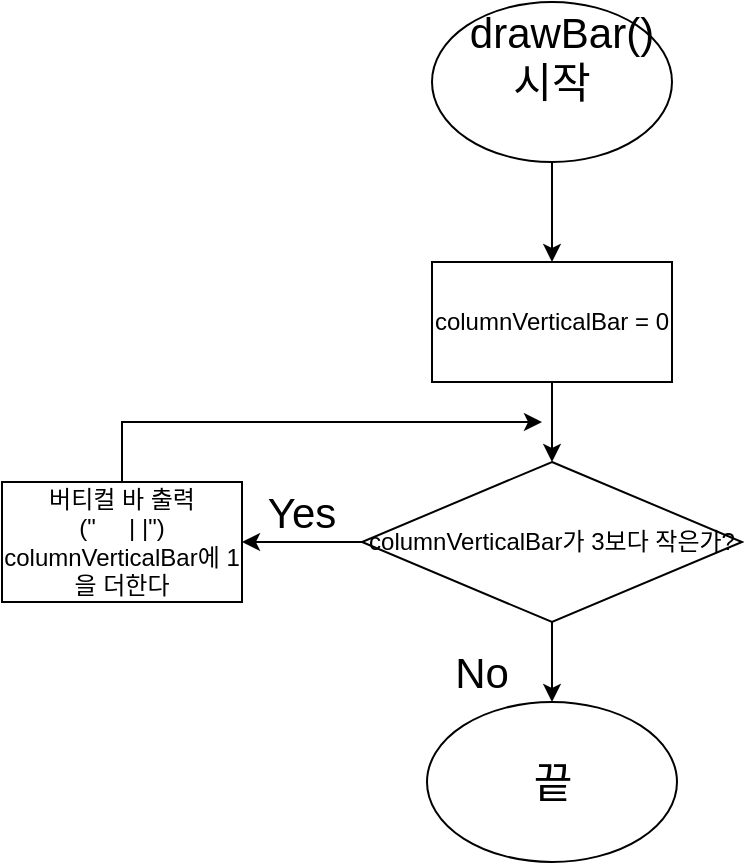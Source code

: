 <mxfile version="20.8.22" type="device"><diagram name="페이지-1" id="ii_I93XlO2d5I6jpUbsY"><mxGraphModel dx="580" dy="527" grid="1" gridSize="10" guides="1" tooltips="1" connect="1" arrows="1" fold="1" page="1" pageScale="1" pageWidth="827" pageHeight="1169" math="0" shadow="0"><root><mxCell id="0"/><mxCell id="1" parent="0"/><mxCell id="Cg0wGg8eI438rQJsVRyj-12" value="" style="edgeStyle=orthogonalEdgeStyle;rounded=0;orthogonalLoop=1;jettySize=auto;html=1;fontSize=21;" edge="1" parent="1" source="Cg0wGg8eI438rQJsVRyj-1" target="Cg0wGg8eI438rQJsVRyj-5"><mxGeometry relative="1" as="geometry"/></mxCell><mxCell id="Cg0wGg8eI438rQJsVRyj-1" value="&lt;span style=&quot;font-size: 21px;&quot;&gt;시작&lt;/span&gt;" style="ellipse;whiteSpace=wrap;html=1;" vertex="1" parent="1"><mxGeometry x="275" y="10" width="120" height="80" as="geometry"/></mxCell><mxCell id="Cg0wGg8eI438rQJsVRyj-18" value="" style="edgeStyle=orthogonalEdgeStyle;rounded=0;orthogonalLoop=1;jettySize=auto;html=1;fontSize=21;" edge="1" parent="1" source="Cg0wGg8eI438rQJsVRyj-5" target="Cg0wGg8eI438rQJsVRyj-16"><mxGeometry relative="1" as="geometry"/></mxCell><mxCell id="Cg0wGg8eI438rQJsVRyj-5" value="columnVerticalBar = 0" style="rounded=0;whiteSpace=wrap;html=1;fontSize=12;" vertex="1" parent="1"><mxGeometry x="275" y="140" width="120" height="60" as="geometry"/></mxCell><mxCell id="Cg0wGg8eI438rQJsVRyj-15" value="버티컬 바 출력 &lt;br&gt;(&quot; &amp;nbsp; &amp;nbsp; | |&quot;)&lt;br&gt;columnVerticalBar에 1을 더한다" style="rounded=0;whiteSpace=wrap;html=1;fontSize=12;" vertex="1" parent="1"><mxGeometry x="60" y="250" width="120" height="60" as="geometry"/></mxCell><mxCell id="Cg0wGg8eI438rQJsVRyj-24" value="" style="edgeStyle=orthogonalEdgeStyle;rounded=0;orthogonalLoop=1;jettySize=auto;html=1;fontSize=21;" edge="1" parent="1" source="Cg0wGg8eI438rQJsVRyj-16" target="Cg0wGg8eI438rQJsVRyj-15"><mxGeometry relative="1" as="geometry"/></mxCell><mxCell id="Cg0wGg8eI438rQJsVRyj-30" value="" style="edgeStyle=orthogonalEdgeStyle;rounded=0;orthogonalLoop=1;jettySize=auto;html=1;fontSize=21;" edge="1" parent="1" source="Cg0wGg8eI438rQJsVRyj-16"><mxGeometry relative="1" as="geometry"><mxPoint x="335" y="360" as="targetPoint"/></mxGeometry></mxCell><mxCell id="Cg0wGg8eI438rQJsVRyj-16" value="columnVerticalBar가 3보다 작은가?" style="rhombus;whiteSpace=wrap;html=1;fontSize=12;" vertex="1" parent="1"><mxGeometry x="240" y="240" width="190" height="80" as="geometry"/></mxCell><mxCell id="Cg0wGg8eI438rQJsVRyj-21" value="Yes" style="text;strokeColor=none;align=center;fillColor=none;html=1;verticalAlign=middle;whiteSpace=wrap;rounded=0;fontSize=21;" vertex="1" parent="1"><mxGeometry x="180" y="250" width="60" height="30" as="geometry"/></mxCell><mxCell id="Cg0wGg8eI438rQJsVRyj-26" value="" style="endArrow=none;html=1;rounded=0;fontSize=21;" edge="1" parent="1"><mxGeometry width="50" height="50" relative="1" as="geometry"><mxPoint x="120" y="250" as="sourcePoint"/><mxPoint x="170" y="220" as="targetPoint"/><Array as="points"><mxPoint x="120" y="220"/><mxPoint x="140" y="220"/></Array></mxGeometry></mxCell><mxCell id="Cg0wGg8eI438rQJsVRyj-27" value="" style="endArrow=classic;html=1;rounded=0;fontSize=21;" edge="1" parent="1"><mxGeometry width="50" height="50" relative="1" as="geometry"><mxPoint x="170" y="220" as="sourcePoint"/><mxPoint x="330" y="220" as="targetPoint"/></mxGeometry></mxCell><mxCell id="Cg0wGg8eI438rQJsVRyj-28" value="No" style="text;strokeColor=none;align=center;fillColor=none;html=1;verticalAlign=middle;whiteSpace=wrap;rounded=0;fontSize=21;" vertex="1" parent="1"><mxGeometry x="270" y="330" width="60" height="30" as="geometry"/></mxCell><mxCell id="Cg0wGg8eI438rQJsVRyj-34" value="&lt;span style=&quot;font-size: 21px;&quot;&gt;끝&lt;/span&gt;" style="ellipse;whiteSpace=wrap;html=1;" vertex="1" parent="1"><mxGeometry x="272.5" y="360" width="125" height="80" as="geometry"/></mxCell><mxCell id="Cg0wGg8eI438rQJsVRyj-38" value="drawBar()" style="text;strokeColor=none;align=center;fillColor=none;html=1;verticalAlign=middle;whiteSpace=wrap;rounded=0;fontSize=21;" vertex="1" parent="1"><mxGeometry x="310" y="10" width="60" height="30" as="geometry"/></mxCell></root></mxGraphModel></diagram></mxfile>